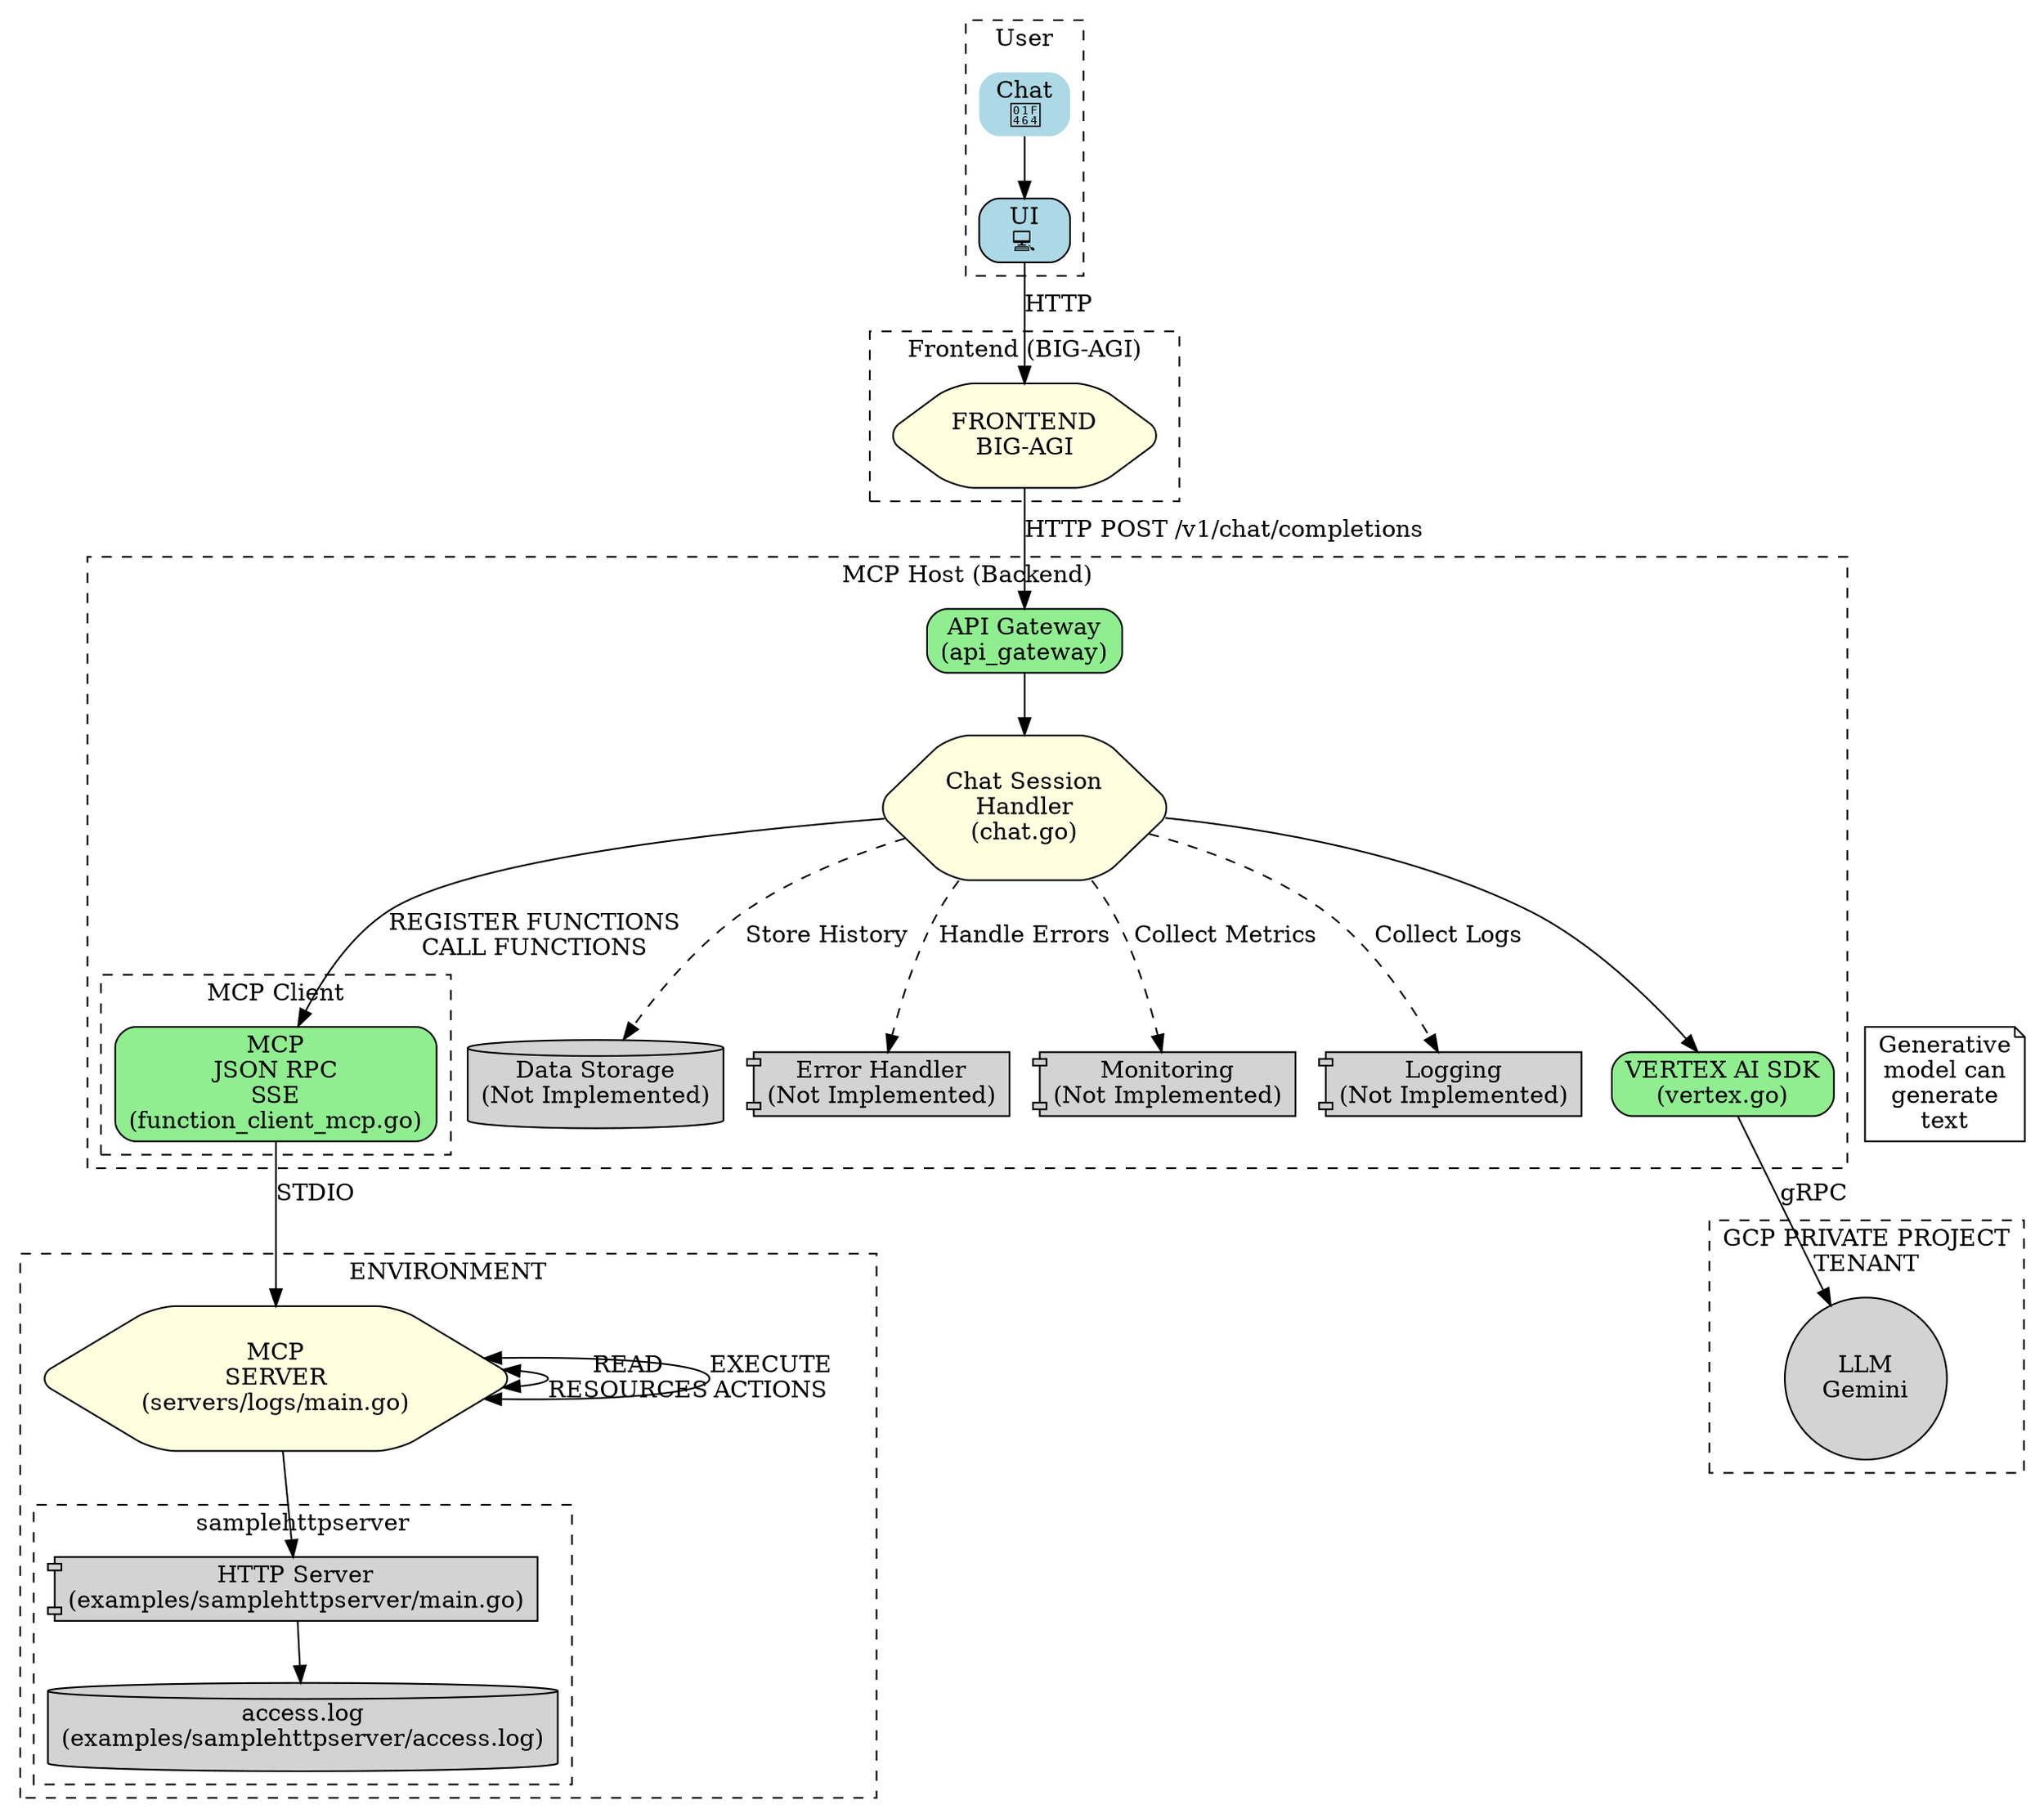 digraph chat_architecture {
    rankdir=TB;
    node [shape=box, style="rounded,filled", fillcolor=lightblue];

    subgraph cluster_user {
        label = "User";
        style = "dashed";
        user [label="Chat\n👤", shape=plaintext];
        ui [label="UI\n💻", tooltip="Web/Mobile App"];
    }

   subgraph application {
       label = "Application";
       style = "dashed";
   }
    subgraph cluster_frontend {
        label = "Frontend (BIG-AGI)";
        style = "dashed";
        frontend [label="FRONTEND\nBIG-AGI", shape=hexagon, fillcolor=lightyellow, tooltip="Handles user input and displays responses"];
    }

    subgraph cluster_backend {
        label = "MCP Host (Backend)";
        style = "dashed";
        api_gateway [label="API Gateway\n(api_gateway)", shape=box, fillcolor=lightgreen, tooltip="Receives requests from frontend"];
        chat_handler [label="Chat Session\nHandler\n(chat.go)", shape=hexagon, fillcolor=lightyellow, tooltip="Manages chat sessions, history, and orchestrates interactions"];
        vertex_sdk [label="VERTEX AI SDK\n(vertex.go)", shape=box, fillcolor=lightgreen, tooltip="Connects to and interacts with the LLM"];
        db [label="Data Storage\n(Not Implemented)", shape=cylinder, fillcolor=lightgrey, tooltip="Stores chat history and other data"];
        error_handler [label="Error Handler\n(Not Implemented)", shape=component, fillcolor=lightgrey, tooltip="Handles errors and exceptions"];
        monitoring [label="Monitoring\n(Not Implemented)", shape=component, fillcolor=lightgrey, tooltip="Collects metrics and logs"];
        logging [label="Logging\n(Not Implemented)", shape=component, fillcolor=lightgrey, tooltip="Logs application events"];
    
   subgraph cluster_mcp {
        label = "MCP Client";
        style = "dashed";
        mcp_protocol [label="MCP\nJSON RPC\nSSE\n(function_client_mcp.go)", shape=box, fillcolor=lightgreen, tooltip="Communicates with the external environment"];
    }
   }
    subgraph cluster_gcp {
        label = "GCP PRIVATE PROJECT\nTENANT";
        style = "dashed";
        llm [label="LLM\nGemini", shape=circle, fillcolor=lightgrey, tooltip="Large Language Model"];
    }
    
    subgraph cluster_environment {
        label = "ENVIRONMENT";
        style = "dashed";
        mcp_server [label="MCP\nSERVER\n(servers/logs/main.go)", shape=hexagon, fillcolor=lightyellow, tooltip="Executes actions and reads resources"];
         subgraph cluster_samplehttpserver {
            label = "samplehttpserver";
            style = "dashed";
            samplehttpserver [label="HTTP Server\n(examples/samplehttpserver/main.go)", shape=component, fillcolor=lightgrey, tooltip="Generates sample HTTP logs"];
            access_log [label="access.log\n(examples/samplehttpserver/access.log)", shape=cylinder, fillcolor=lightgrey, tooltip="Example log file"];
        }
    }

 

    user -> ui [label=""];
    ui -> frontend [label="HTTP"];
    frontend -> api_gateway [label="HTTP POST /v1/chat/completions"];
    api_gateway -> chat_handler [label=""];
    chat_handler -> vertex_sdk [label=""];
    vertex_sdk -> llm [label="gRPC"];
    chat_handler -> mcp_protocol [label="REGISTER FUNCTIONS\nCALL FUNCTIONS", tooltip="Registers and calls specific functions"];
    mcp_protocol -> mcp_server [label="STDIO"];
    mcp_server -> mcp_server [label="READ\nRESOURCES", dir=both, tooltip="Reads resources from the environment"];
    mcp_server -> mcp_server [label="EXECUTE\nACTIONS", dir=both, tooltip="Executes actions in the environment"];
    chat_handler -> db [label="Store History", style=dashed];
    chat_handler -> error_handler [label="Handle Errors", style=dashed];
    chat_handler -> monitoring [label="Collect Metrics", style=dashed];
    chat_handler -> logging [label="Collect Logs", style=dashed];
    
    mcp_server -> samplehttpserver [label=""];
    samplehttpserver -> access_log [label=""];
    
    note [label="Generative\nmodel can\ngenerate\ntext", shape=note, style="filled", fillcolor=white];
    note -> llm [style=invis];
}
